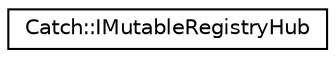 digraph "Graphical Class Hierarchy"
{
  edge [fontname="Helvetica",fontsize="10",labelfontname="Helvetica",labelfontsize="10"];
  node [fontname="Helvetica",fontsize="10",shape=record];
  rankdir="LR";
  Node1 [label="Catch::IMutableRegistryHub",height=0.2,width=0.4,color="black", fillcolor="white", style="filled",URL="$d2/d60/structCatch_1_1IMutableRegistryHub.html"];
}
